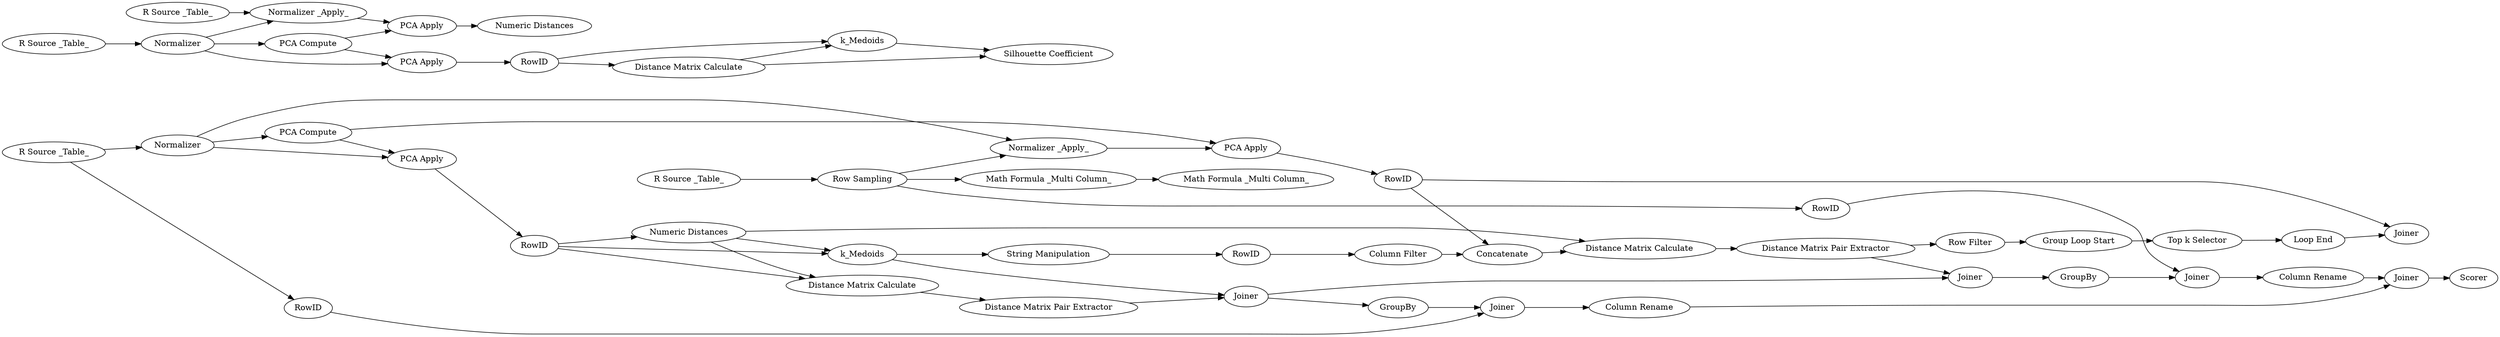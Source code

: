 digraph {
	"1893182100060195413_85" [label="Math Formula _Multi Column_"]
	"1893182100060195413_81" [label="Row Sampling"]
	"-127490881369192211_98" [label=Scorer]
	"-127490881369192211_57" [label="Normalizer _Apply_"]
	"-127490881369192211_76" [label="Distance Matrix Pair Extractor"]
	"-127490881369192211_66" [label=k_Medoids]
	"-127490881369192211_106" [label="Top k Selector"]
	"-127490881369192211_91" [label=Joiner]
	"-127490881369192211_102" [label=Concatenate]
	"-127490881369192211_61" [label=Normalizer]
	"-127490881369192211_105" [label="Group Loop Start"]
	"-127490881369192211_69" [label="Silhouette Coefficient"]
	"-127490881369192211_70" [label="PCA Compute"]
	"-127490881369192211_71" [label=RowID]
	"-127490881369192211_73" [label="R Source _Table_"]
	"-127490881369192211_83" [label=Joiner]
	"-127490881369192211_46" [label="Numeric Distances"]
	"-127490881369192211_96" [label="Column Rename"]
	"-127490881369192211_55" [label=RowID]
	"-127490881369192211_63" [label="Numeric Distances"]
	"-127490881369192211_99" [label="String Manipulation"]
	"-127490881369192211_75" [label="Distance Matrix Calculate"]
	"-127490881369192211_68" [label="PCA Apply"]
	"-127490881369192211_78" [label="Distance Matrix Calculate"]
	"-127490881369192211_103" [label="Row Filter"]
	"-127490881369192211_51" [label=Normalizer]
	"-127490881369192211_93" [label=GroupBy]
	"-127490881369192211_87" [label=Joiner]
	"-127490881369192211_101" [label="Column Filter"]
	"-127490881369192211_44" [label="R Source _Table_"]
	"-127490881369192211_45" [label=k_Medoids]
	"-127490881369192211_100" [label=RowID]
	"1893182100060195413_84" [label="Math Formula _Multi Column_"]
	"-127490881369192211_65" [label="R Source _Table_"]
	"-127490881369192211_52" [label="PCA Compute"]
	"-127490881369192211_107" [label="Loop End"]
	"-127490881369192211_88" [label=GroupBy]
	"-127490881369192211_74" [label="Distance Matrix Calculate"]
	"-127490881369192211_58" [label="PCA Apply"]
	"-127490881369192211_64" [label="PCA Apply"]
	"-127490881369192211_92" [label=Joiner]
	"-127490881369192211_77" [label=RowID]
	"-127490881369192211_67" [label="Normalizer _Apply_"]
	"-127490881369192211_56" [label="R Source _Table_"]
	"-127490881369192211_108" [label=Joiner]
	"-127490881369192211_95" [label=RowID]
	"-127490881369192211_90" [label=RowID]
	"-127490881369192211_80" [label="Distance Matrix Pair Extractor"]
	"-127490881369192211_97" [label="Column Rename"]
	"-127490881369192211_53" [label="PCA Apply"]
	"-127490881369192211_94" [label=Joiner]
	"-127490881369192211_55" -> "-127490881369192211_46"
	"-127490881369192211_74" -> "-127490881369192211_66"
	"-127490881369192211_103" -> "-127490881369192211_105"
	"-127490881369192211_45" -> "-127490881369192211_99"
	"-127490881369192211_96" -> "-127490881369192211_92"
	"-127490881369192211_68" -> "-127490881369192211_71"
	"-127490881369192211_99" -> "-127490881369192211_100"
	"-127490881369192211_71" -> "-127490881369192211_66"
	"-127490881369192211_46" -> "-127490881369192211_75"
	"-127490881369192211_46" -> "-127490881369192211_45"
	"-127490881369192211_44" -> "-127490881369192211_95"
	"-127490881369192211_83" -> "-127490881369192211_93"
	"-127490881369192211_93" -> "-127490881369192211_94"
	"-127490881369192211_61" -> "-127490881369192211_70"
	"-127490881369192211_65" -> "-127490881369192211_67"
	"-127490881369192211_77" -> "-127490881369192211_108"
	"-127490881369192211_94" -> "-127490881369192211_96"
	"-127490881369192211_83" -> "-127490881369192211_87"
	"-127490881369192211_75" -> "-127490881369192211_76"
	"-127490881369192211_70" -> "-127490881369192211_64"
	"-127490881369192211_90" -> "-127490881369192211_91"
	"-127490881369192211_74" -> "-127490881369192211_69"
	"-127490881369192211_97" -> "-127490881369192211_92"
	"-127490881369192211_52" -> "-127490881369192211_53"
	"1893182100060195413_81" -> "1893182100060195413_84"
	"-127490881369192211_77" -> "-127490881369192211_102"
	"-127490881369192211_80" -> "-127490881369192211_87"
	"-127490881369192211_88" -> "-127490881369192211_91"
	"-127490881369192211_44" -> "-127490881369192211_51"
	"-127490881369192211_55" -> "-127490881369192211_75"
	"-127490881369192211_55" -> "-127490881369192211_45"
	"1893182100060195413_84" -> "1893182100060195413_85"
	"1893182100060195413_81" -> "-127490881369192211_90"
	"-127490881369192211_106" -> "-127490881369192211_107"
	"-127490881369192211_70" -> "-127490881369192211_68"
	"-127490881369192211_58" -> "-127490881369192211_77"
	"-127490881369192211_71" -> "-127490881369192211_74"
	"-127490881369192211_87" -> "-127490881369192211_88"
	"-127490881369192211_51" -> "-127490881369192211_53"
	"1893182100060195413_81" -> "-127490881369192211_57"
	"-127490881369192211_67" -> "-127490881369192211_64"
	"-127490881369192211_66" -> "-127490881369192211_69"
	"-127490881369192211_76" -> "-127490881369192211_83"
	"-127490881369192211_56" -> "1893182100060195413_81"
	"-127490881369192211_45" -> "-127490881369192211_83"
	"-127490881369192211_57" -> "-127490881369192211_58"
	"-127490881369192211_80" -> "-127490881369192211_103"
	"-127490881369192211_102" -> "-127490881369192211_78"
	"-127490881369192211_73" -> "-127490881369192211_61"
	"-127490881369192211_52" -> "-127490881369192211_58"
	"-127490881369192211_64" -> "-127490881369192211_63"
	"-127490881369192211_92" -> "-127490881369192211_98"
	"-127490881369192211_61" -> "-127490881369192211_68"
	"-127490881369192211_51" -> "-127490881369192211_52"
	"-127490881369192211_91" -> "-127490881369192211_97"
	"-127490881369192211_105" -> "-127490881369192211_106"
	"-127490881369192211_101" -> "-127490881369192211_102"
	"-127490881369192211_46" -> "-127490881369192211_78"
	"-127490881369192211_78" -> "-127490881369192211_80"
	"-127490881369192211_100" -> "-127490881369192211_101"
	"-127490881369192211_95" -> "-127490881369192211_94"
	"-127490881369192211_61" -> "-127490881369192211_67"
	"-127490881369192211_53" -> "-127490881369192211_55"
	"-127490881369192211_51" -> "-127490881369192211_57"
	"-127490881369192211_107" -> "-127490881369192211_108"
	rankdir=LR
}
